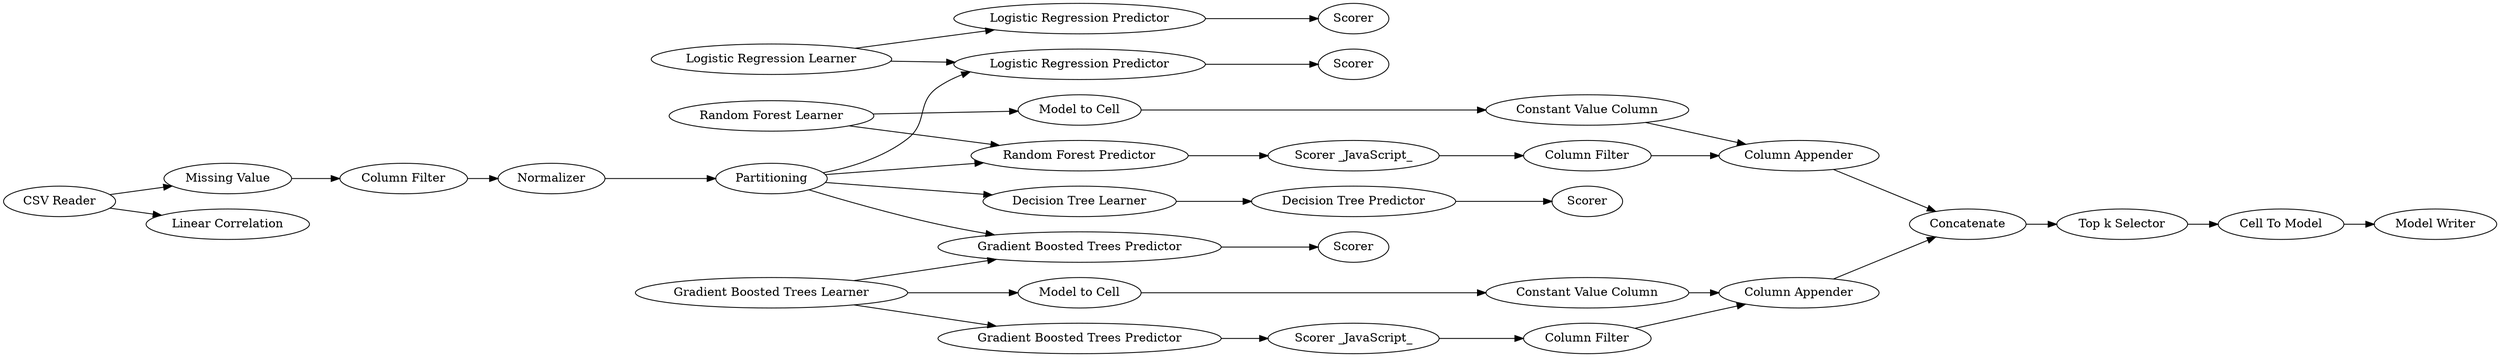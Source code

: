 digraph {
	"3646231614248854411_11" [label=Partitioning]
	"1161539271388287111_32" [label="Scorer _JavaScript_"]
	"8646370766809635070_15" [label=Scorer]
	"8646370766809635070_20" [label="Logistic Regression Predictor"]
	"1161539271388287111_27" [label=Scorer]
	"-2952825919162086767_31" [label="Random Forest Learner"]
	"-2952825919162086767_705" [label="Column Filter"]
	"1161539271388287111_28" [label="Gradient Boosted Trees Learner"]
	"3646231614248854411_10" [label="Column Filter"]
	"-2952825919162086767_758" [label="Scorer _JavaScript_"]
	"3646231614248854411_1" [label="CSV Reader"]
	"3646231614248854411_17" [label="Linear Correlation"]
	"3646231614248854411_16" [label=Normalizer]
	"699784011842041700_39" [label="Model Writer"]
	"-2952825919162086767_32" [label="Random Forest Predictor"]
	"-2952825919162086767_706" [label="Constant Value Column"]
	"1161539271388287111_31" [label="Model to Cell"]
	"-2952825919162086767_757" [label="Column Appender"]
	"699784011842041700_37" [label="Top k Selector"]
	"1161539271388287111_26" [label="Gradient Boosted Trees Predictor"]
	"-6994845227644408322_24" [label=Scorer]
	"-6994845227644408322_23" [label="Decision Tree Predictor"]
	"-6994845227644408322_22" [label="Decision Tree Learner"]
	"699784011842041700_36" [label=Concatenate]
	"699784011842041700_38" [label="Cell To Model"]
	"1161539271388287111_705" [label="Column Filter"]
	"8646370766809635070_21" [label=Scorer]
	"-2952825919162086767_34" [label="Model to Cell"]
	"1161539271388287111_29" [label="Gradient Boosted Trees Predictor"]
	"1161539271388287111_706" [label="Constant Value Column"]
	"1161539271388287111_757" [label="Column Appender"]
	"3646231614248854411_14" [label="Missing Value"]
	"8646370766809635070_13" [label="Logistic Regression Predictor"]
	"8646370766809635070_12" [label="Logistic Regression Learner"]
	"8646370766809635070_20" -> "8646370766809635070_21"
	"-2952825919162086767_758" -> "-2952825919162086767_705"
	"-2952825919162086767_705" -> "-2952825919162086767_757"
	"-2952825919162086767_31" -> "-2952825919162086767_34"
	"3646231614248854411_1" -> "3646231614248854411_14"
	"1161539271388287111_28" -> "1161539271388287111_26"
	"1161539271388287111_28" -> "1161539271388287111_31"
	"-6994845227644408322_23" -> "-6994845227644408322_24"
	"-6994845227644408322_22" -> "-6994845227644408322_23"
	"8646370766809635070_13" -> "8646370766809635070_15"
	"3646231614248854411_1" -> "3646231614248854411_17"
	"-2952825919162086767_757" -> "699784011842041700_36"
	"3646231614248854411_10" -> "3646231614248854411_16"
	"3646231614248854411_11" -> "-6994845227644408322_22"
	"1161539271388287111_757" -> "699784011842041700_36"
	"699784011842041700_38" -> "699784011842041700_39"
	"1161539271388287111_31" -> "1161539271388287111_706"
	"3646231614248854411_11" -> "8646370766809635070_20"
	"-2952825919162086767_31" -> "-2952825919162086767_32"
	"-2952825919162086767_32" -> "-2952825919162086767_758"
	"8646370766809635070_12" -> "8646370766809635070_13"
	"1161539271388287111_28" -> "1161539271388287111_29"
	"3646231614248854411_11" -> "-2952825919162086767_32"
	"1161539271388287111_29" -> "1161539271388287111_32"
	"699784011842041700_37" -> "699784011842041700_38"
	"8646370766809635070_12" -> "8646370766809635070_20"
	"3646231614248854411_16" -> "3646231614248854411_11"
	"1161539271388287111_706" -> "1161539271388287111_757"
	"-2952825919162086767_706" -> "-2952825919162086767_757"
	"1161539271388287111_705" -> "1161539271388287111_757"
	"1161539271388287111_26" -> "1161539271388287111_27"
	"1161539271388287111_32" -> "1161539271388287111_705"
	"-2952825919162086767_34" -> "-2952825919162086767_706"
	"3646231614248854411_14" -> "3646231614248854411_10"
	"3646231614248854411_11" -> "1161539271388287111_26"
	"699784011842041700_36" -> "699784011842041700_37"
	rankdir=LR
}
